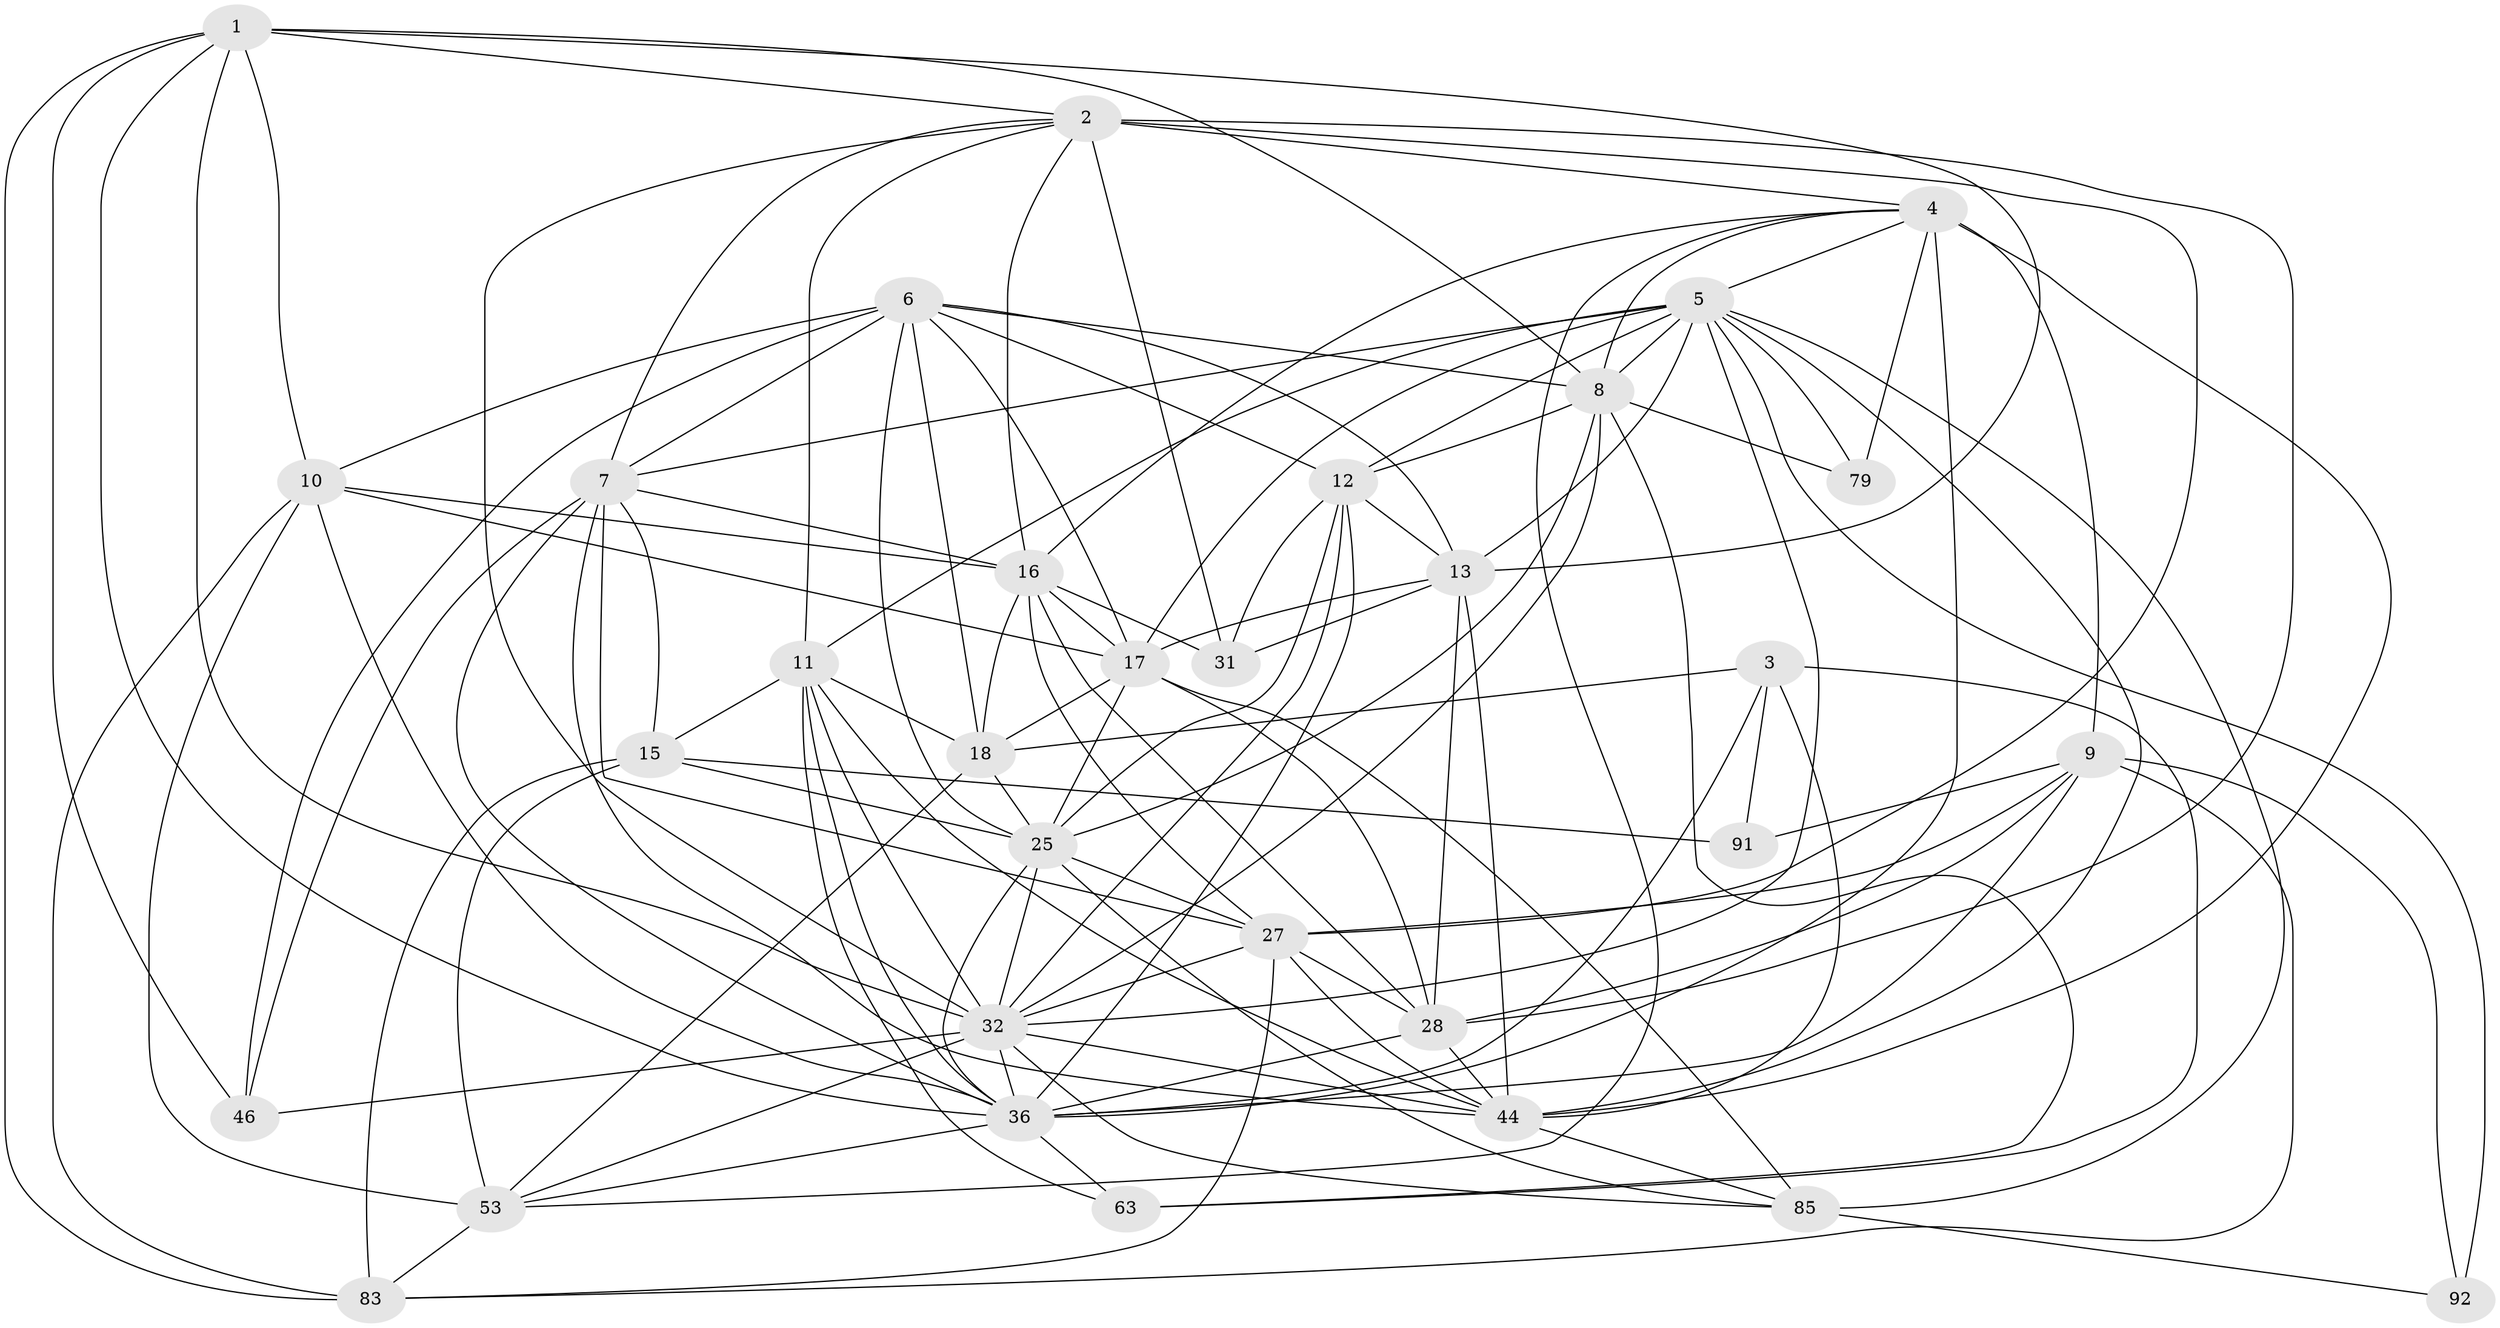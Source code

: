 // original degree distribution, {4: 1.0}
// Generated by graph-tools (version 1.1) at 2025/20/03/04/25 18:20:28]
// undirected, 32 vertices, 121 edges
graph export_dot {
graph [start="1"]
  node [color=gray90,style=filled];
  1 [super="+29+21"];
  2 [super="+75+42+26"];
  3 [super="+72"];
  4 [super="+22+47+39"];
  5 [super="+54+65+51"];
  6 [super="+67+45+14"];
  7 [super="+58+78+80"];
  8 [super="+52+74"];
  9 [super="+70+66"];
  10 [super="+34"];
  11 [super="+19+23+98"];
  12 [super="+35+99"];
  13 [super="+24+55"];
  15 [super="+30"];
  16 [super="+106+73"];
  17 [super="+20+56"];
  18 [super="+37"];
  25 [super="+100+68+38"];
  27 [super="+50+41"];
  28 [super="+59+93"];
  31;
  32 [super="+40"];
  36 [super="+43+82+48"];
  44 [super="+87+77+49"];
  46;
  53 [super="+95+81"];
  63;
  79;
  83 [super="+90"];
  85 [super="+105"];
  91;
  92;
  1 -- 83;
  1 -- 2;
  1 -- 36;
  1 -- 13 [weight=2];
  1 -- 8;
  1 -- 46;
  1 -- 10;
  1 -- 32 [weight=2];
  2 -- 31;
  2 -- 11;
  2 -- 28;
  2 -- 7;
  2 -- 27 [weight=2];
  2 -- 4;
  2 -- 16;
  2 -- 32;
  3 -- 91 [weight=2];
  3 -- 63;
  3 -- 36;
  3 -- 18;
  3 -- 44;
  4 -- 36 [weight=2];
  4 -- 79;
  4 -- 5;
  4 -- 44 [weight=2];
  4 -- 8;
  4 -- 53;
  4 -- 16;
  4 -- 9 [weight=2];
  5 -- 85;
  5 -- 92 [weight=2];
  5 -- 79;
  5 -- 8;
  5 -- 12 [weight=2];
  5 -- 17;
  5 -- 7;
  5 -- 11;
  5 -- 13;
  5 -- 44;
  5 -- 32;
  6 -- 46;
  6 -- 7;
  6 -- 8;
  6 -- 25;
  6 -- 18;
  6 -- 13;
  6 -- 12;
  6 -- 10 [weight=2];
  6 -- 17;
  7 -- 27;
  7 -- 15;
  7 -- 36;
  7 -- 44 [weight=2];
  7 -- 46;
  7 -- 16;
  8 -- 79 [weight=2];
  8 -- 63;
  8 -- 25;
  8 -- 12;
  8 -- 32;
  9 -- 83;
  9 -- 91;
  9 -- 36;
  9 -- 27;
  9 -- 28;
  9 -- 92;
  10 -- 53 [weight=2];
  10 -- 36;
  10 -- 17;
  10 -- 16 [weight=2];
  10 -- 83;
  11 -- 18 [weight=2];
  11 -- 44;
  11 -- 63;
  11 -- 36;
  11 -- 15;
  11 -- 32 [weight=2];
  12 -- 31;
  12 -- 32 [weight=2];
  12 -- 36;
  12 -- 25;
  12 -- 13;
  13 -- 44;
  13 -- 17 [weight=2];
  13 -- 31;
  13 -- 28;
  15 -- 91;
  15 -- 53;
  15 -- 25;
  15 -- 83;
  16 -- 18;
  16 -- 28;
  16 -- 27;
  16 -- 31;
  16 -- 17;
  17 -- 18;
  17 -- 28;
  17 -- 25;
  17 -- 85;
  18 -- 25;
  18 -- 53;
  25 -- 85;
  25 -- 27;
  25 -- 36;
  25 -- 32;
  27 -- 44;
  27 -- 83;
  27 -- 28;
  27 -- 32;
  28 -- 36;
  28 -- 44;
  32 -- 44;
  32 -- 53;
  32 -- 36;
  32 -- 46;
  32 -- 85;
  36 -- 63;
  36 -- 53;
  44 -- 85;
  53 -- 83;
  85 -- 92;
}
